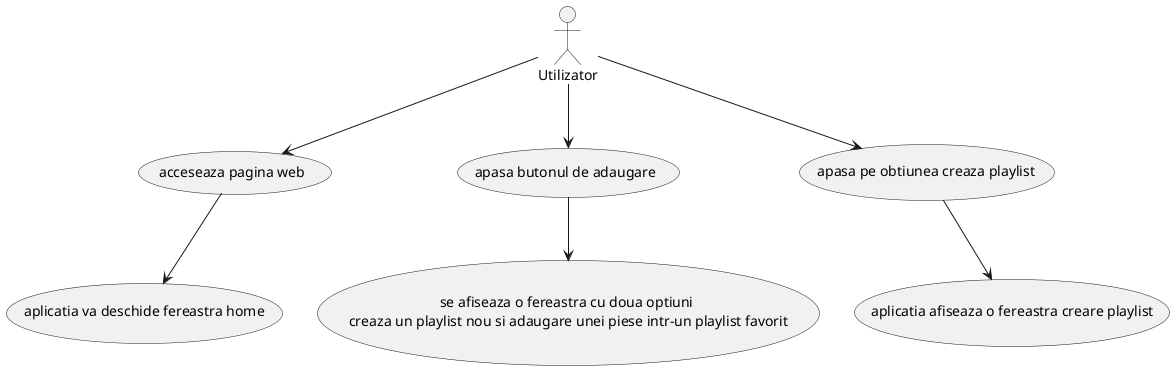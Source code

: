 @startuml
'https://plantuml.com/use-case-diagram
/'actor Utilizator
Utilizator-->(afisare formular de login pentru autentificare)
(afisare formular de login pentru autentificare)-->(conectare pagina web)
(conectare pagina web)-->(afisare pagina principala)'/

actor Utilizator
Utilizator-->(acceseaza pagina web)
(acceseaza pagina web)-->(aplicatia va deschide fereastra home)

Utilizator-->(apasa butonul de adaugare)
(apasa butonul de adaugare)-->(se afiseaza o fereastra cu doua optiuni \n creaza un playlist nou si adaugare unei piese intr-un playlist favorit )
Utilizator-->(apasa pe obtiunea creaza playlist)
(apasa pe obtiunea creaza playlist)-->(aplicatia afiseaza o fereastra creare playlist)
@enduml